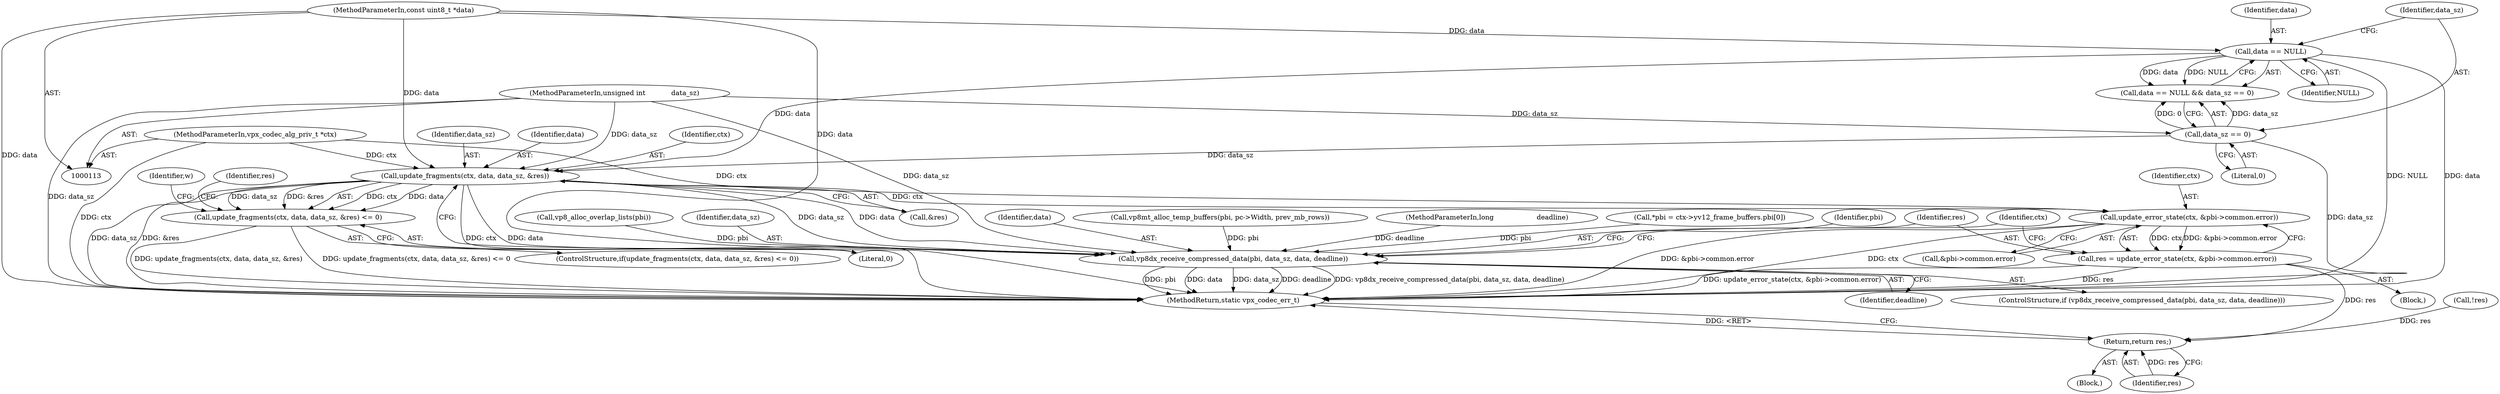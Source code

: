 digraph "0_Android_063be1485e0099bc81ace3a08b0ec9186dcad693@API" {
"1000150" [label="(Call,update_fragments(ctx, data, data_sz, &res))"];
"1000114" [label="(MethodParameterIn,vpx_codec_alg_priv_t *ctx)"];
"1000139" [label="(Call,data == NULL)"];
"1000115" [label="(MethodParameterIn,const uint8_t *data)"];
"1000142" [label="(Call,data_sz == 0)"];
"1000116" [label="(MethodParameterIn,unsigned int            data_sz)"];
"1000149" [label="(Call,update_fragments(ctx, data, data_sz, &res) <= 0)"];
"1000713" [label="(Call,vp8dx_receive_compressed_data(pbi, data_sz, data, deadline))"];
"1000721" [label="(Call,update_error_state(ctx, &pbi->common.error))"];
"1000719" [label="(Call,res = update_error_state(ctx, &pbi->common.error))"];
"1000736" [label="(Return,return res;)"];
"1000150" [label="(Call,update_fragments(ctx, data, data_sz, &res))"];
"1000149" [label="(Call,update_fragments(ctx, data, data_sz, &res) <= 0)"];
"1000141" [label="(Identifier,NULL)"];
"1000151" [label="(Identifier,ctx)"];
"1000716" [label="(Identifier,data)"];
"1000160" [label="(Identifier,w)"];
"1000153" [label="(Identifier,data_sz)"];
"1000156" [label="(Literal,0)"];
"1000732" [label="(Identifier,ctx)"];
"1000718" [label="(Block,)"];
"1000676" [label="(Call,vp8mt_alloc_temp_buffers(pbi, pc->Width, prev_mb_rows))"];
"1000152" [label="(Identifier,data)"];
"1000118" [label="(MethodParameterIn,long                    deadline)"];
"1000396" [label="(Call,*pbi = ctx->yv12_frame_buffers.pbi[0])"];
"1000119" [label="(Block,)"];
"1000712" [label="(ControlStructure,if (vp8dx_receive_compressed_data(pbi, data_sz, data, deadline)))"];
"1000392" [label="(Call,!res)"];
"1000714" [label="(Identifier,pbi)"];
"1000737" [label="(Identifier,res)"];
"1000139" [label="(Call,data == NULL)"];
"1000717" [label="(Identifier,deadline)"];
"1000114" [label="(MethodParameterIn,vpx_codec_alg_priv_t *ctx)"];
"1000713" [label="(Call,vp8dx_receive_compressed_data(pbi, data_sz, data, deadline))"];
"1000143" [label="(Identifier,data_sz)"];
"1000115" [label="(MethodParameterIn,const uint8_t *data)"];
"1000721" [label="(Call,update_error_state(ctx, &pbi->common.error))"];
"1000663" [label="(Call,vp8_alloc_overlap_lists(pbi))"];
"1000148" [label="(ControlStructure,if(update_fragments(ctx, data, data_sz, &res) <= 0))"];
"1000723" [label="(Call,&pbi->common.error)"];
"1000116" [label="(MethodParameterIn,unsigned int            data_sz)"];
"1000158" [label="(Identifier,res)"];
"1000719" [label="(Call,res = update_error_state(ctx, &pbi->common.error))"];
"1000138" [label="(Call,data == NULL && data_sz == 0)"];
"1000720" [label="(Identifier,res)"];
"1000736" [label="(Return,return res;)"];
"1000154" [label="(Call,&res)"];
"1000738" [label="(MethodReturn,static vpx_codec_err_t)"];
"1000140" [label="(Identifier,data)"];
"1000722" [label="(Identifier,ctx)"];
"1000142" [label="(Call,data_sz == 0)"];
"1000715" [label="(Identifier,data_sz)"];
"1000144" [label="(Literal,0)"];
"1000150" -> "1000149"  [label="AST: "];
"1000150" -> "1000154"  [label="CFG: "];
"1000151" -> "1000150"  [label="AST: "];
"1000152" -> "1000150"  [label="AST: "];
"1000153" -> "1000150"  [label="AST: "];
"1000154" -> "1000150"  [label="AST: "];
"1000156" -> "1000150"  [label="CFG: "];
"1000150" -> "1000738"  [label="DDG: ctx"];
"1000150" -> "1000738"  [label="DDG: data"];
"1000150" -> "1000738"  [label="DDG: data_sz"];
"1000150" -> "1000738"  [label="DDG: &res"];
"1000150" -> "1000149"  [label="DDG: ctx"];
"1000150" -> "1000149"  [label="DDG: data"];
"1000150" -> "1000149"  [label="DDG: data_sz"];
"1000150" -> "1000149"  [label="DDG: &res"];
"1000114" -> "1000150"  [label="DDG: ctx"];
"1000139" -> "1000150"  [label="DDG: data"];
"1000115" -> "1000150"  [label="DDG: data"];
"1000142" -> "1000150"  [label="DDG: data_sz"];
"1000116" -> "1000150"  [label="DDG: data_sz"];
"1000150" -> "1000713"  [label="DDG: data_sz"];
"1000150" -> "1000713"  [label="DDG: data"];
"1000150" -> "1000721"  [label="DDG: ctx"];
"1000114" -> "1000113"  [label="AST: "];
"1000114" -> "1000738"  [label="DDG: ctx"];
"1000114" -> "1000721"  [label="DDG: ctx"];
"1000139" -> "1000138"  [label="AST: "];
"1000139" -> "1000141"  [label="CFG: "];
"1000140" -> "1000139"  [label="AST: "];
"1000141" -> "1000139"  [label="AST: "];
"1000143" -> "1000139"  [label="CFG: "];
"1000138" -> "1000139"  [label="CFG: "];
"1000139" -> "1000738"  [label="DDG: NULL"];
"1000139" -> "1000738"  [label="DDG: data"];
"1000139" -> "1000138"  [label="DDG: data"];
"1000139" -> "1000138"  [label="DDG: NULL"];
"1000115" -> "1000139"  [label="DDG: data"];
"1000115" -> "1000113"  [label="AST: "];
"1000115" -> "1000738"  [label="DDG: data"];
"1000115" -> "1000713"  [label="DDG: data"];
"1000142" -> "1000138"  [label="AST: "];
"1000142" -> "1000144"  [label="CFG: "];
"1000143" -> "1000142"  [label="AST: "];
"1000144" -> "1000142"  [label="AST: "];
"1000138" -> "1000142"  [label="CFG: "];
"1000142" -> "1000738"  [label="DDG: data_sz"];
"1000142" -> "1000138"  [label="DDG: data_sz"];
"1000142" -> "1000138"  [label="DDG: 0"];
"1000116" -> "1000142"  [label="DDG: data_sz"];
"1000116" -> "1000113"  [label="AST: "];
"1000116" -> "1000738"  [label="DDG: data_sz"];
"1000116" -> "1000713"  [label="DDG: data_sz"];
"1000149" -> "1000148"  [label="AST: "];
"1000149" -> "1000156"  [label="CFG: "];
"1000156" -> "1000149"  [label="AST: "];
"1000158" -> "1000149"  [label="CFG: "];
"1000160" -> "1000149"  [label="CFG: "];
"1000149" -> "1000738"  [label="DDG: update_fragments(ctx, data, data_sz, &res) <= 0"];
"1000149" -> "1000738"  [label="DDG: update_fragments(ctx, data, data_sz, &res)"];
"1000713" -> "1000712"  [label="AST: "];
"1000713" -> "1000717"  [label="CFG: "];
"1000714" -> "1000713"  [label="AST: "];
"1000715" -> "1000713"  [label="AST: "];
"1000716" -> "1000713"  [label="AST: "];
"1000717" -> "1000713"  [label="AST: "];
"1000720" -> "1000713"  [label="CFG: "];
"1000732" -> "1000713"  [label="CFG: "];
"1000713" -> "1000738"  [label="DDG: pbi"];
"1000713" -> "1000738"  [label="DDG: data"];
"1000713" -> "1000738"  [label="DDG: data_sz"];
"1000713" -> "1000738"  [label="DDG: deadline"];
"1000713" -> "1000738"  [label="DDG: vp8dx_receive_compressed_data(pbi, data_sz, data, deadline)"];
"1000396" -> "1000713"  [label="DDG: pbi"];
"1000676" -> "1000713"  [label="DDG: pbi"];
"1000663" -> "1000713"  [label="DDG: pbi"];
"1000118" -> "1000713"  [label="DDG: deadline"];
"1000721" -> "1000719"  [label="AST: "];
"1000721" -> "1000723"  [label="CFG: "];
"1000722" -> "1000721"  [label="AST: "];
"1000723" -> "1000721"  [label="AST: "];
"1000719" -> "1000721"  [label="CFG: "];
"1000721" -> "1000738"  [label="DDG: ctx"];
"1000721" -> "1000738"  [label="DDG: &pbi->common.error"];
"1000721" -> "1000719"  [label="DDG: ctx"];
"1000721" -> "1000719"  [label="DDG: &pbi->common.error"];
"1000719" -> "1000718"  [label="AST: "];
"1000720" -> "1000719"  [label="AST: "];
"1000732" -> "1000719"  [label="CFG: "];
"1000719" -> "1000738"  [label="DDG: update_error_state(ctx, &pbi->common.error)"];
"1000719" -> "1000738"  [label="DDG: res"];
"1000719" -> "1000736"  [label="DDG: res"];
"1000736" -> "1000119"  [label="AST: "];
"1000736" -> "1000737"  [label="CFG: "];
"1000737" -> "1000736"  [label="AST: "];
"1000738" -> "1000736"  [label="CFG: "];
"1000736" -> "1000738"  [label="DDG: <RET>"];
"1000737" -> "1000736"  [label="DDG: res"];
"1000392" -> "1000736"  [label="DDG: res"];
}
